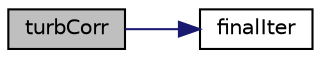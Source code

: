 digraph "turbCorr"
{
  bgcolor="transparent";
  edge [fontname="Helvetica",fontsize="10",labelfontname="Helvetica",labelfontsize="10"];
  node [fontname="Helvetica",fontsize="10",shape=record];
  rankdir="LR";
  Node1 [label="turbCorr",height=0.2,width=0.4,color="black", fillcolor="grey75", style="filled", fontcolor="black"];
  Node1 -> Node2 [color="midnightblue",fontsize="10",style="solid",fontname="Helvetica"];
  Node2 [label="finalIter",height=0.2,width=0.4,color="black",URL="$a01896.html#aaaf1be25fda17855527fcbb735065e60",tooltip="Helper function to identify final PIMPLE (outer) iteration. "];
}
